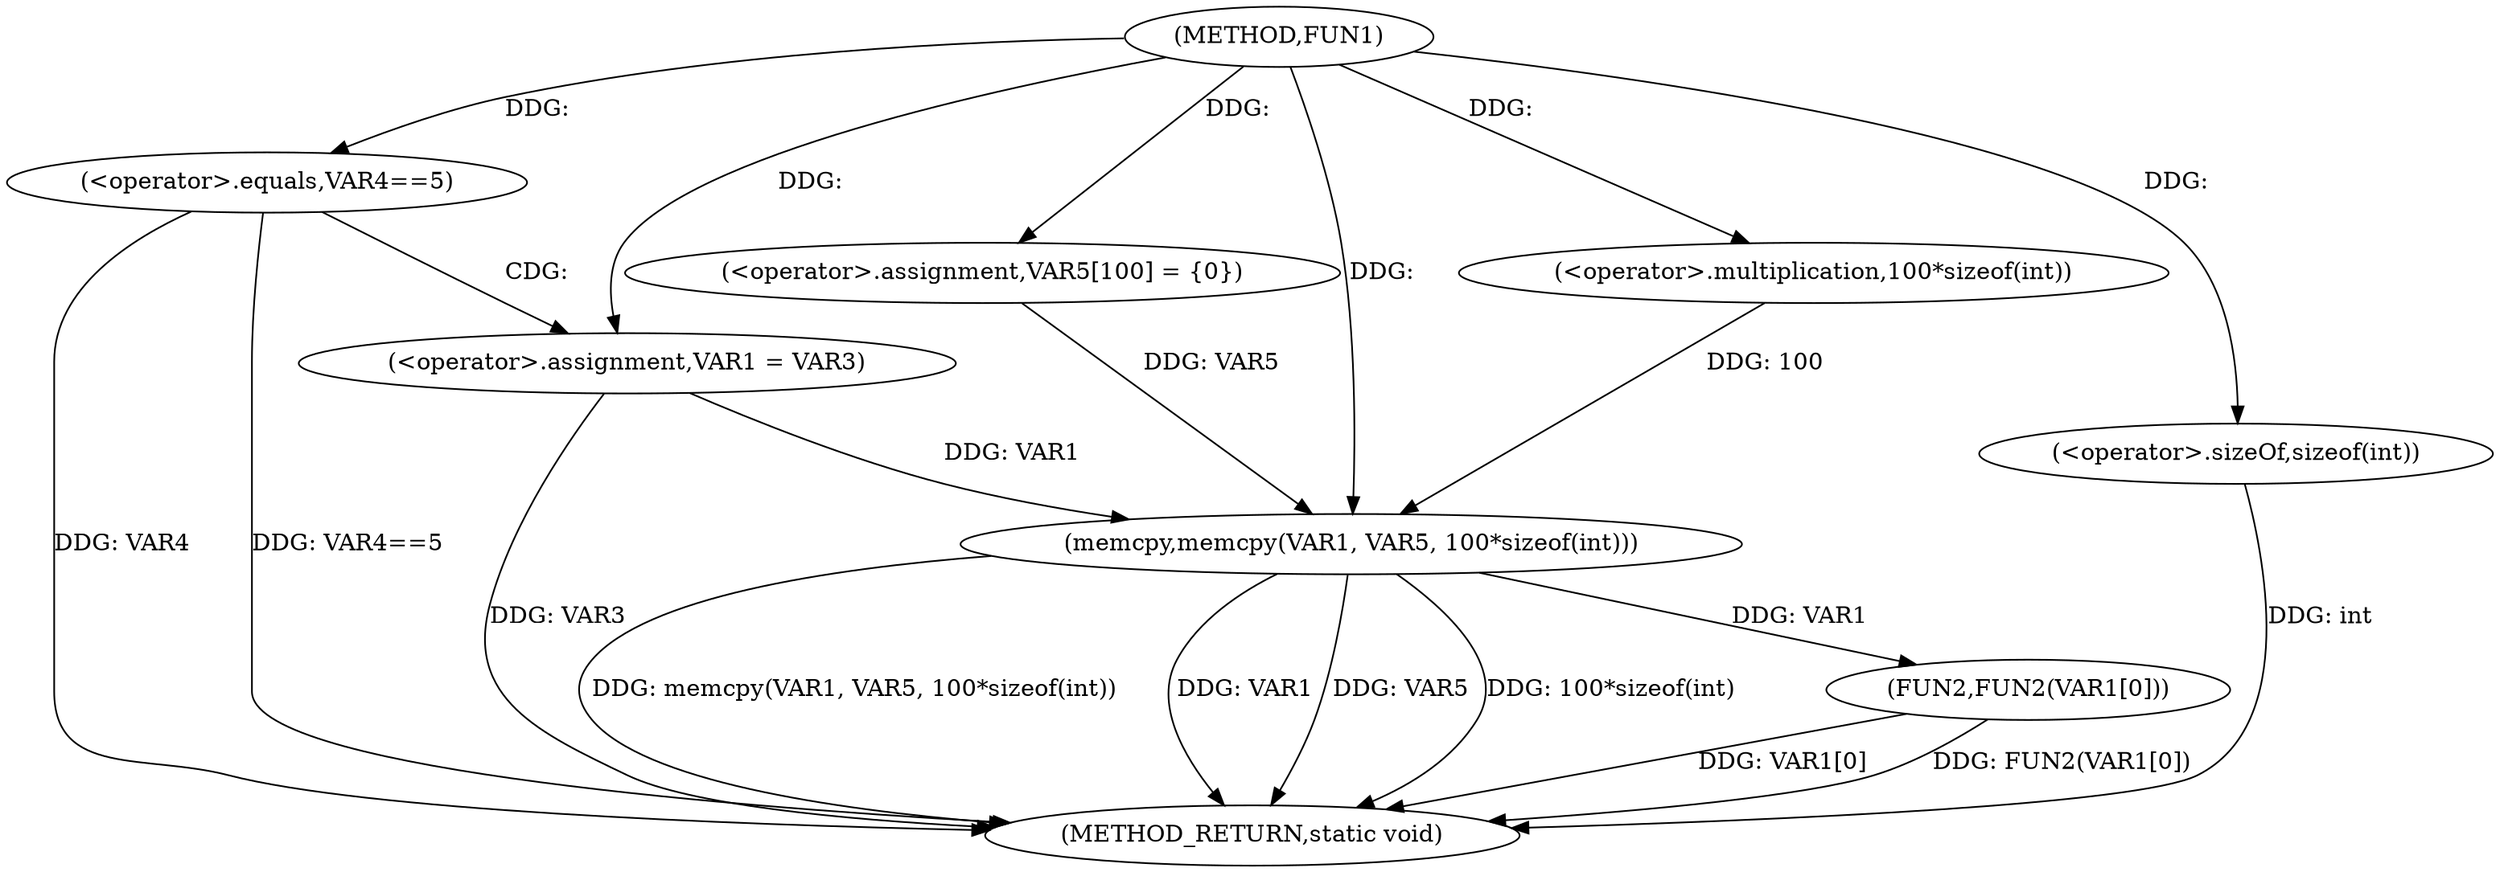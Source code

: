 digraph FUN1 {  
"1000100" [label = "(METHOD,FUN1)" ]
"1000128" [label = "(METHOD_RETURN,static void)" ]
"1000106" [label = "(<operator>.equals,VAR4==5)" ]
"1000110" [label = "(<operator>.assignment,VAR1 = VAR3)" ]
"1000115" [label = "(<operator>.assignment,VAR5[100] = {0})" ]
"1000117" [label = "(memcpy,memcpy(VAR1, VAR5, 100*sizeof(int)))" ]
"1000120" [label = "(<operator>.multiplication,100*sizeof(int))" ]
"1000122" [label = "(<operator>.sizeOf,sizeof(int))" ]
"1000124" [label = "(FUN2,FUN2(VAR1[0]))" ]
  "1000117" -> "1000128"  [ label = "DDG: memcpy(VAR1, VAR5, 100*sizeof(int))"] 
  "1000124" -> "1000128"  [ label = "DDG: VAR1[0]"] 
  "1000106" -> "1000128"  [ label = "DDG: VAR4"] 
  "1000122" -> "1000128"  [ label = "DDG: int"] 
  "1000117" -> "1000128"  [ label = "DDG: VAR1"] 
  "1000110" -> "1000128"  [ label = "DDG: VAR3"] 
  "1000117" -> "1000128"  [ label = "DDG: VAR5"] 
  "1000106" -> "1000128"  [ label = "DDG: VAR4==5"] 
  "1000124" -> "1000128"  [ label = "DDG: FUN2(VAR1[0])"] 
  "1000117" -> "1000128"  [ label = "DDG: 100*sizeof(int)"] 
  "1000100" -> "1000106"  [ label = "DDG: "] 
  "1000100" -> "1000110"  [ label = "DDG: "] 
  "1000100" -> "1000115"  [ label = "DDG: "] 
  "1000110" -> "1000117"  [ label = "DDG: VAR1"] 
  "1000100" -> "1000117"  [ label = "DDG: "] 
  "1000115" -> "1000117"  [ label = "DDG: VAR5"] 
  "1000120" -> "1000117"  [ label = "DDG: 100"] 
  "1000100" -> "1000120"  [ label = "DDG: "] 
  "1000100" -> "1000122"  [ label = "DDG: "] 
  "1000117" -> "1000124"  [ label = "DDG: VAR1"] 
  "1000106" -> "1000110"  [ label = "CDG: "] 
}
